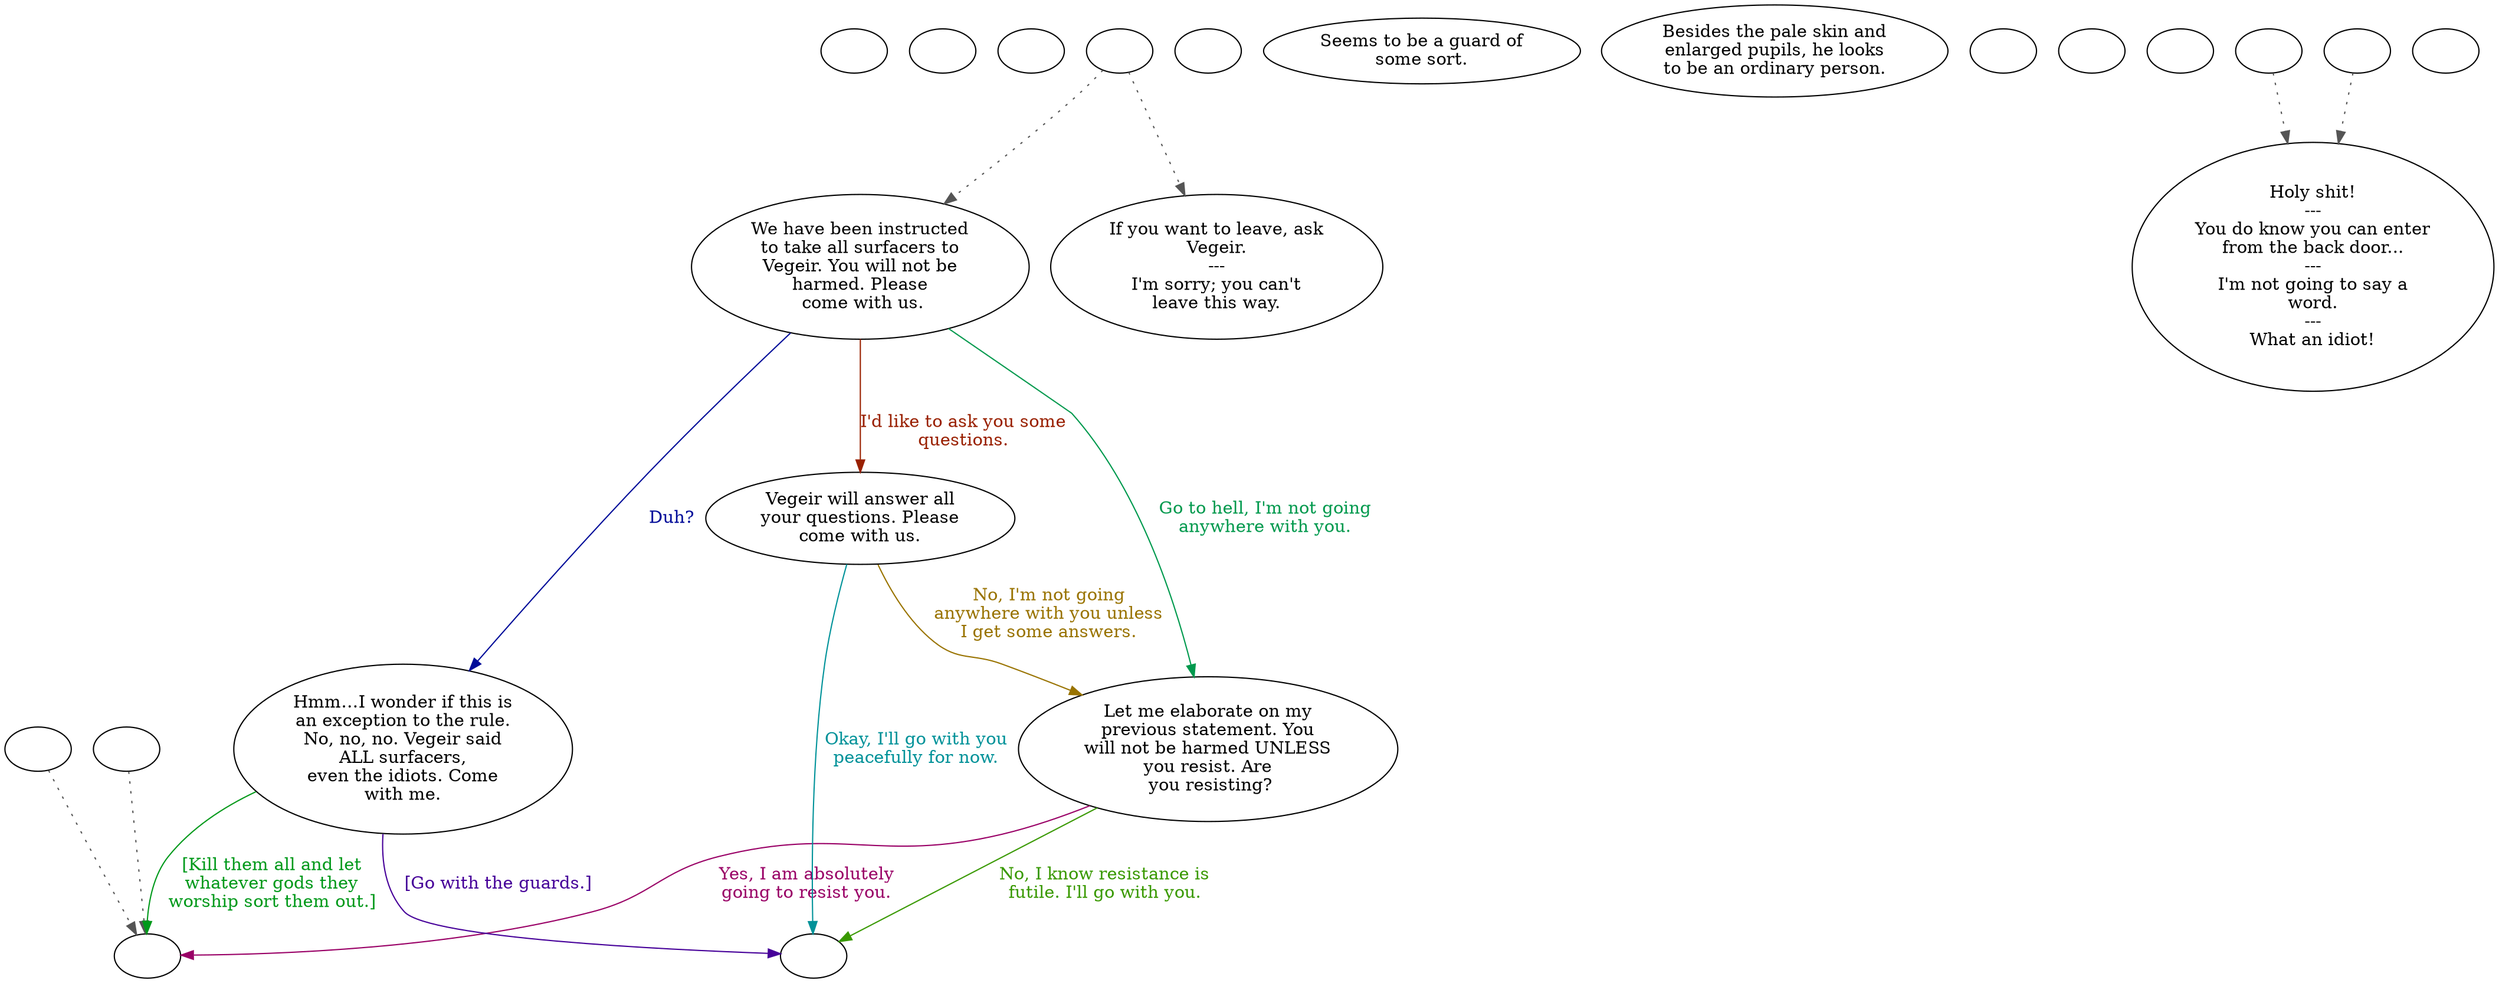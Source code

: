 digraph mcSlgGrd {
  "checkPartyMembersNearDoor" [style=filled       fillcolor="#FFFFFF"       color="#000000"]
  "checkPartyMembersNearDoor" [label=""]
  "start" [style=filled       fillcolor="#FFFFFF"       color="#000000"]
  "start" [label=""]
  "critter_p_proc" [style=filled       fillcolor="#FFFFFF"       color="#000000"]
  "critter_p_proc" [label=""]
  "pickup_p_proc" [style=filled       fillcolor="#FFFFFF"       color="#000000"]
  "pickup_p_proc" -> "Node998" [style=dotted color="#555555"]
  "pickup_p_proc" [label=""]
  "talk_p_proc" [style=filled       fillcolor="#FFFFFF"       color="#000000"]
  "talk_p_proc" -> "Node007" [style=dotted color="#555555"]
  "talk_p_proc" -> "Node003" [style=dotted color="#555555"]
  "talk_p_proc" [label=""]
  "destroy_p_proc" [style=filled       fillcolor="#FFFFFF"       color="#000000"]
  "destroy_p_proc" [label=""]
  "look_at_p_proc" [style=filled       fillcolor="#FFFFFF"       color="#000000"]
  "look_at_p_proc" [label="Seems to be a guard of\nsome sort."]
  "description_p_proc" [style=filled       fillcolor="#FFFFFF"       color="#000000"]
  "description_p_proc" [label="Besides the pale skin and\nenlarged pupils, he looks\nto be an ordinary person."]
  "use_skill_on_p_proc" [style=filled       fillcolor="#FFFFFF"       color="#000000"]
  "use_skill_on_p_proc" [label=""]
  "damage_p_proc" [style=filled       fillcolor="#FFFFFF"       color="#000000"]
  "damage_p_proc" -> "Node998" [style=dotted color="#555555"]
  "damage_p_proc" [label=""]
  "map_enter_p_proc" [style=filled       fillcolor="#FFFFFF"       color="#000000"]
  "map_enter_p_proc" [label=""]
  "combat_p_proc" [style=filled       fillcolor="#FFFFFF"       color="#000000"]
  "combat_p_proc" [label=""]
  "map_update_p_proc" [style=filled       fillcolor="#FFFFFF"       color="#000000"]
  "map_update_p_proc" -> "Node002" [style=dotted color="#555555"]
  "map_update_p_proc" [label=""]
  "Node002" [style=filled       fillcolor="#FFFFFF"       color="#000000"]
  "Node002" [label="Holy shit!\n---\nYou do know you can enter\nfrom the back door...\n---\nI'm not going to say a\nword.\n---\nWhat an idiot!"]
  "Node003" [style=filled       fillcolor="#FFFFFF"       color="#000000"]
  "Node003" [label="We have been instructed\nto take all surfacers to\nVegeir. You will not be\nharmed. Please\n come with us."]
  "Node003" -> "Node004" [label="Go to hell, I'm not going\nanywhere with you." color="#00994D" fontcolor="#00994D"]
  "Node003" -> "Node005" [label="I'd like to ask you some\nquestions." color="#992000" fontcolor="#992000"]
  "Node003" -> "Node006" [label="Duh?" color="#000C99" fontcolor="#000C99"]
  "Node004" [style=filled       fillcolor="#FFFFFF"       color="#000000"]
  "Node004" [label="Let me elaborate on my\nprevious statement. You\nwill not be harmed UNLESS\nyou resist. Are\n you resisting?"]
  "Node004" -> "Node990" [label="No, I know resistance is\nfutile. I'll go with you." color="#399900" fontcolor="#399900"]
  "Node004" -> "Node998" [label="Yes, I am absolutely\ngoing to resist you." color="#990066" fontcolor="#990066"]
  "Node005" [style=filled       fillcolor="#FFFFFF"       color="#000000"]
  "Node005" [label="Vegeir will answer all\nyour questions. Please\ncome with us."]
  "Node005" -> "Node990" [label="Okay, I'll go with you\npeacefully for now." color="#009299" fontcolor="#009299"]
  "Node005" -> "Node004" [label="No, I'm not going\nanywhere with you unless\nI get some answers." color="#997300" fontcolor="#997300"]
  "Node006" [style=filled       fillcolor="#FFFFFF"       color="#000000"]
  "Node006" [label="Hmm…I wonder if this is\nan exception to the rule.\nNo, no, no. Vegeir said\nALL surfacers,\neven the idiots. Come\nwith me."]
  "Node006" -> "Node990" [label="[Go with the guards.]" color="#460099" fontcolor="#460099"]
  "Node006" -> "Node998" [label="[Kill them all and let\nwhatever gods they\nworship sort them out.]" color="#00991A" fontcolor="#00991A"]
  "Node007" [style=filled       fillcolor="#FFFFFF"       color="#000000"]
  "Node007" [label="If you want to leave, ask\nVegeir.\n---\nI'm sorry; you can't\nleave this way."]
  "Node999" [style=filled       fillcolor="#FFFFFF"       color="#000000"]
  "Node999" [label=""]
  "Node998" [style=filled       fillcolor="#FFFFFF"       color="#000000"]
  "Node998" [label=""]
  "timed_event_p_proc" [style=filled       fillcolor="#FFFFFF"       color="#000000"]
  "timed_event_p_proc" -> "Node002" [style=dotted color="#555555"]
  "timed_event_p_proc" [label=""]
  "Node990" [style=filled       fillcolor="#FFFFFF"       color="#000000"]
  "Node990" [label=""]
}